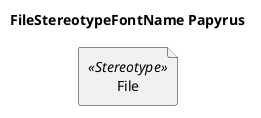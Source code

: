 @startuml
'!include ../../../plantuml-styles/plantuml-ae-skinparam-ex.iuml

skinparam FileStereotypeFontName Papyrus

title FileStereotypeFontName Papyrus

file File <<Stereotype>>
@enduml